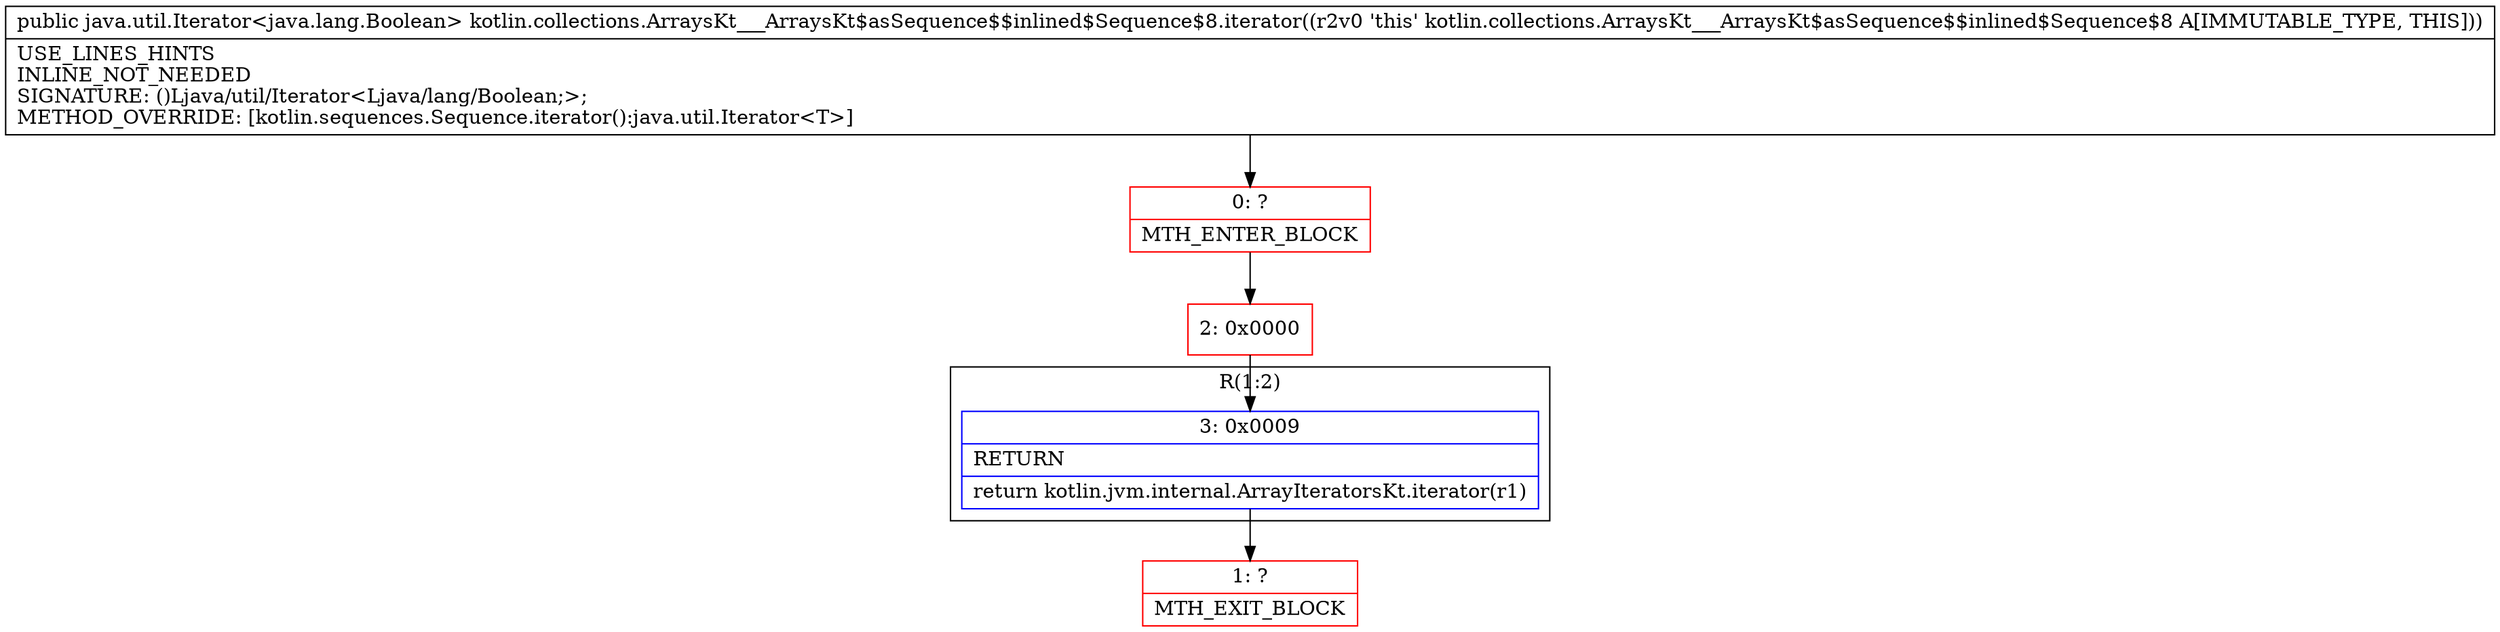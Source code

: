 digraph "CFG forkotlin.collections.ArraysKt___ArraysKt$asSequence$$inlined$Sequence$8.iterator()Ljava\/util\/Iterator;" {
subgraph cluster_Region_1977287070 {
label = "R(1:2)";
node [shape=record,color=blue];
Node_3 [shape=record,label="{3\:\ 0x0009|RETURN\l|return kotlin.jvm.internal.ArrayIteratorsKt.iterator(r1)\l}"];
}
Node_0 [shape=record,color=red,label="{0\:\ ?|MTH_ENTER_BLOCK\l}"];
Node_2 [shape=record,color=red,label="{2\:\ 0x0000}"];
Node_1 [shape=record,color=red,label="{1\:\ ?|MTH_EXIT_BLOCK\l}"];
MethodNode[shape=record,label="{public java.util.Iterator\<java.lang.Boolean\> kotlin.collections.ArraysKt___ArraysKt$asSequence$$inlined$Sequence$8.iterator((r2v0 'this' kotlin.collections.ArraysKt___ArraysKt$asSequence$$inlined$Sequence$8 A[IMMUTABLE_TYPE, THIS]))  | USE_LINES_HINTS\lINLINE_NOT_NEEDED\lSIGNATURE: ()Ljava\/util\/Iterator\<Ljava\/lang\/Boolean;\>;\lMETHOD_OVERRIDE: [kotlin.sequences.Sequence.iterator():java.util.Iterator\<T\>]\l}"];
MethodNode -> Node_0;Node_3 -> Node_1;
Node_0 -> Node_2;
Node_2 -> Node_3;
}

